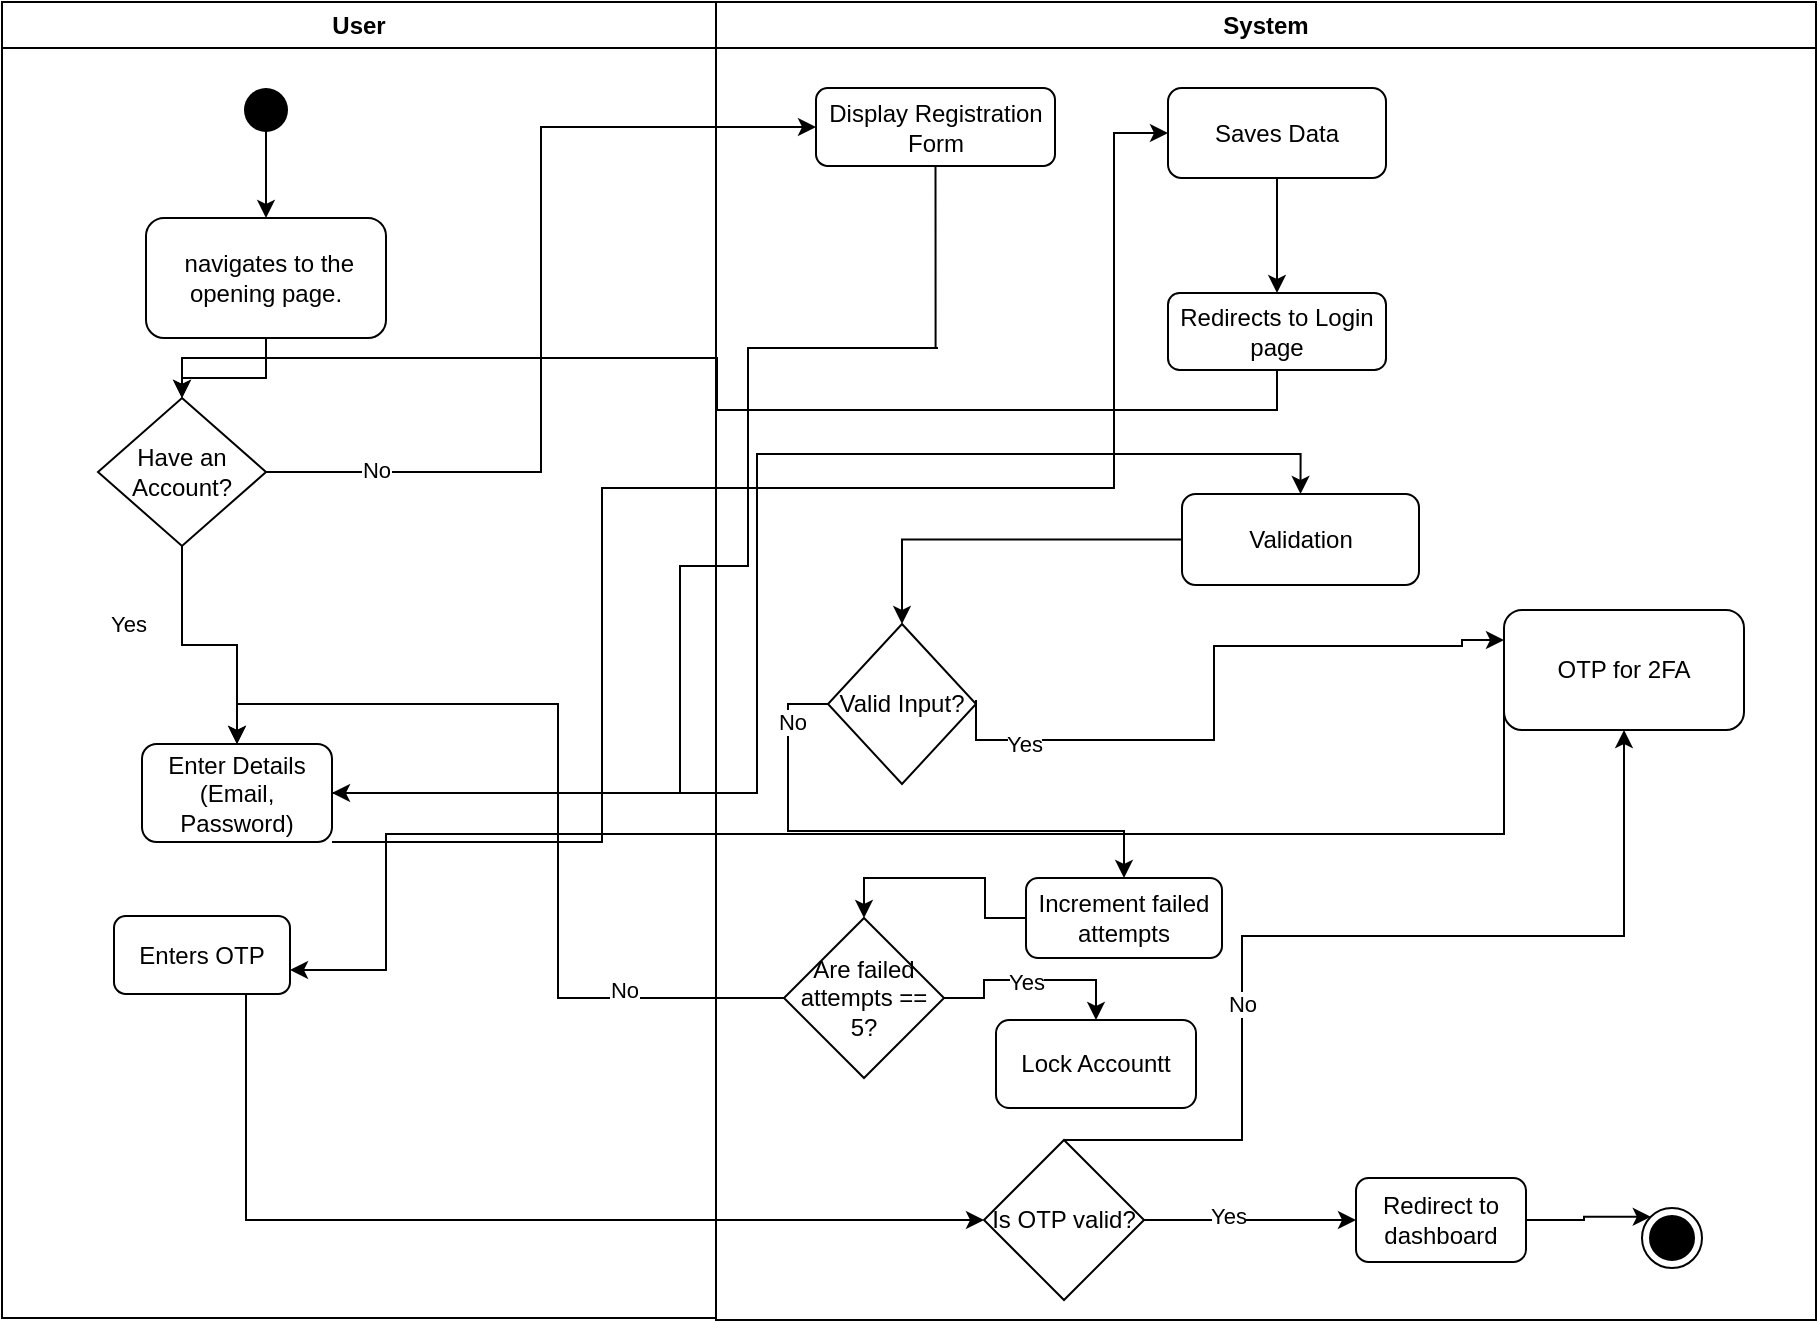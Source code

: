 <mxfile version="26.1.3" pages="3">
  <diagram name="UC-01" id="e7e014a7-5840-1c2e-5031-d8a46d1fe8dd">
    <mxGraphModel dx="1426" dy="747" grid="0" gridSize="10" guides="1" tooltips="1" connect="1" arrows="1" fold="1" page="1" pageScale="1" pageWidth="1169" pageHeight="826" background="none" math="0" shadow="0">
      <root>
        <mxCell id="0" />
        <mxCell id="1" parent="0" />
        <mxCell id="2" value="User" style="swimlane;whiteSpace=wrap" parent="1" vertex="1">
          <mxGeometry x="163" y="128" width="357" height="658" as="geometry" />
        </mxCell>
        <mxCell id="5" value="" style="ellipse;shape=startState;fillColor=#000000;strokeColor=none;" parent="2" vertex="1">
          <mxGeometry x="117" y="39" width="30" height="30" as="geometry" />
        </mxCell>
        <mxCell id="VV1CYcGccoq1wDpdECNR-47" value="" style="edgeStyle=orthogonalEdgeStyle;rounded=0;orthogonalLoop=1;jettySize=auto;html=1;" edge="1" parent="2" source="VV1CYcGccoq1wDpdECNR-43" target="VV1CYcGccoq1wDpdECNR-46">
          <mxGeometry relative="1" as="geometry" />
        </mxCell>
        <mxCell id="VV1CYcGccoq1wDpdECNR-43" value="&amp;nbsp;navigates to the opening page." style="rounded=1;whiteSpace=wrap;html=1;" vertex="1" parent="2">
          <mxGeometry x="72" y="108" width="120" height="60" as="geometry" />
        </mxCell>
        <mxCell id="VV1CYcGccoq1wDpdECNR-44" value="" style="endArrow=classic;html=1;rounded=0;entryX=0.5;entryY=0;entryDx=0;entryDy=0;" edge="1" parent="2" target="VV1CYcGccoq1wDpdECNR-43">
          <mxGeometry width="50" height="50" relative="1" as="geometry">
            <mxPoint x="132" y="54" as="sourcePoint" />
            <mxPoint x="184" y="16" as="targetPoint" />
          </mxGeometry>
        </mxCell>
        <mxCell id="VV1CYcGccoq1wDpdECNR-48" style="edgeStyle=orthogonalEdgeStyle;rounded=0;orthogonalLoop=1;jettySize=auto;html=1;exitX=0.5;exitY=1;exitDx=0;exitDy=0;entryX=0.5;entryY=0;entryDx=0;entryDy=0;" edge="1" parent="2" source="VV1CYcGccoq1wDpdECNR-46" target="VV1CYcGccoq1wDpdECNR-54">
          <mxGeometry relative="1" as="geometry">
            <mxPoint x="31" y="297" as="targetPoint" />
          </mxGeometry>
        </mxCell>
        <mxCell id="VV1CYcGccoq1wDpdECNR-49" value="Yes" style="edgeLabel;html=1;align=center;verticalAlign=middle;resizable=0;points=[];" vertex="1" connectable="0" parent="VV1CYcGccoq1wDpdECNR-48">
          <mxGeometry x="-0.396" y="1" relative="1" as="geometry">
            <mxPoint x="-28" y="1" as="offset" />
          </mxGeometry>
        </mxCell>
        <mxCell id="VV1CYcGccoq1wDpdECNR-46" value="Have an Account?" style="rhombus;whiteSpace=wrap;html=1;" vertex="1" parent="2">
          <mxGeometry x="48" y="198" width="84" height="74" as="geometry" />
        </mxCell>
        <mxCell id="VV1CYcGccoq1wDpdECNR-54" value="Enter Details (Email, Password)" style="rounded=1;whiteSpace=wrap;html=1;" vertex="1" parent="2">
          <mxGeometry x="70" y="371" width="95" height="49" as="geometry" />
        </mxCell>
        <mxCell id="giK2BOZRjFY0O1w0W94y-20" value="Enters OTP" style="rounded=1;whiteSpace=wrap;html=1;" vertex="1" parent="2">
          <mxGeometry x="56" y="457" width="88" height="39" as="geometry" />
        </mxCell>
        <mxCell id="3" value="System" style="swimlane;whiteSpace=wrap" parent="1" vertex="1">
          <mxGeometry x="520" y="128" width="550" height="659" as="geometry" />
        </mxCell>
        <mxCell id="VV1CYcGccoq1wDpdECNR-52" value="Display Registration Form" style="rounded=1;whiteSpace=wrap;html=1;" vertex="1" parent="3">
          <mxGeometry x="50" y="43" width="119.5" height="39" as="geometry" />
        </mxCell>
        <mxCell id="VV1CYcGccoq1wDpdECNR-59" style="edgeStyle=orthogonalEdgeStyle;rounded=0;orthogonalLoop=1;jettySize=auto;html=1;exitX=0.5;exitY=1;exitDx=0;exitDy=0;entryX=0.5;entryY=0;entryDx=0;entryDy=0;" edge="1" parent="3" source="VV1CYcGccoq1wDpdECNR-56" target="VV1CYcGccoq1wDpdECNR-58">
          <mxGeometry relative="1" as="geometry" />
        </mxCell>
        <mxCell id="VV1CYcGccoq1wDpdECNR-56" value="Saves Data" style="rounded=1;whiteSpace=wrap;html=1;" vertex="1" parent="3">
          <mxGeometry x="226" y="43" width="109" height="45" as="geometry" />
        </mxCell>
        <mxCell id="VV1CYcGccoq1wDpdECNR-58" value="Redirects to Login page" style="rounded=1;whiteSpace=wrap;html=1;" vertex="1" parent="3">
          <mxGeometry x="226" y="145.5" width="109" height="38.5" as="geometry" />
        </mxCell>
        <mxCell id="VV1CYcGccoq1wDpdECNR-63" value="Validation" style="rounded=1;whiteSpace=wrap;html=1;" vertex="1" parent="3">
          <mxGeometry x="233" y="246" width="118.5" height="45.5" as="geometry" />
        </mxCell>
        <mxCell id="VV1CYcGccoq1wDpdECNR-65" value="Valid Input?" style="rhombus;whiteSpace=wrap;html=1;" vertex="1" parent="3">
          <mxGeometry x="56" y="311" width="74" height="80" as="geometry" />
        </mxCell>
        <mxCell id="VV1CYcGccoq1wDpdECNR-64" style="edgeStyle=orthogonalEdgeStyle;rounded=0;orthogonalLoop=1;jettySize=auto;html=1;exitX=0;exitY=0.5;exitDx=0;exitDy=0;entryX=0.5;entryY=0;entryDx=0;entryDy=0;" edge="1" parent="3" source="VV1CYcGccoq1wDpdECNR-63" target="VV1CYcGccoq1wDpdECNR-65">
          <mxGeometry relative="1" as="geometry">
            <mxPoint x="98" y="254" as="targetPoint" />
          </mxGeometry>
        </mxCell>
        <mxCell id="VV1CYcGccoq1wDpdECNR-70" value="OTP for 2FA" style="rounded=1;whiteSpace=wrap;html=1;" vertex="1" parent="3">
          <mxGeometry x="394" y="304" width="120" height="60" as="geometry" />
        </mxCell>
        <mxCell id="VV1CYcGccoq1wDpdECNR-69" style="edgeStyle=orthogonalEdgeStyle;rounded=0;orthogonalLoop=1;jettySize=auto;html=1;exitX=1;exitY=0.475;exitDx=0;exitDy=0;entryX=0;entryY=0.25;entryDx=0;entryDy=0;exitPerimeter=0;" edge="1" parent="3" source="VV1CYcGccoq1wDpdECNR-65" target="VV1CYcGccoq1wDpdECNR-70">
          <mxGeometry relative="1" as="geometry">
            <mxPoint x="368.5" y="334" as="targetPoint" />
            <mxPoint x="127.5" y="369" as="sourcePoint" />
            <Array as="points">
              <mxPoint x="130" y="369" />
              <mxPoint x="249" y="369" />
              <mxPoint x="249" y="322" />
              <mxPoint x="373" y="322" />
              <mxPoint x="373" y="319" />
            </Array>
          </mxGeometry>
        </mxCell>
        <mxCell id="giK2BOZRjFY0O1w0W94y-25" value="Yes" style="edgeLabel;html=1;align=center;verticalAlign=middle;resizable=0;points=[];" vertex="1" connectable="0" parent="VV1CYcGccoq1wDpdECNR-69">
          <mxGeometry x="-0.737" y="-2" relative="1" as="geometry">
            <mxPoint as="offset" />
          </mxGeometry>
        </mxCell>
        <mxCell id="VV1CYcGccoq1wDpdECNR-74" value="" style="ellipse;html=1;shape=endState;fillColor=strokeColor;" vertex="1" parent="3">
          <mxGeometry x="463" y="603" width="30" height="30" as="geometry" />
        </mxCell>
        <mxCell id="giK2BOZRjFY0O1w0W94y-6" value="Increment failed attempts" style="rounded=1;whiteSpace=wrap;html=1;" vertex="1" parent="3">
          <mxGeometry x="155" y="438" width="98" height="40" as="geometry" />
        </mxCell>
        <mxCell id="VV1CYcGccoq1wDpdECNR-67" style="edgeStyle=orthogonalEdgeStyle;rounded=0;orthogonalLoop=1;jettySize=auto;html=1;exitX=0;exitY=0.5;exitDx=0;exitDy=0;" edge="1" parent="3" source="VV1CYcGccoq1wDpdECNR-65" target="giK2BOZRjFY0O1w0W94y-6">
          <mxGeometry relative="1" as="geometry" />
        </mxCell>
        <mxCell id="VV1CYcGccoq1wDpdECNR-68" value="No" style="edgeLabel;html=1;align=center;verticalAlign=middle;resizable=0;points=[];" vertex="1" connectable="0" parent="VV1CYcGccoq1wDpdECNR-67">
          <mxGeometry x="-0.788" y="2" relative="1" as="geometry">
            <mxPoint as="offset" />
          </mxGeometry>
        </mxCell>
        <mxCell id="giK2BOZRjFY0O1w0W94y-12" style="edgeStyle=orthogonalEdgeStyle;rounded=0;orthogonalLoop=1;jettySize=auto;html=1;exitX=1;exitY=0.5;exitDx=0;exitDy=0;entryX=0.5;entryY=0;entryDx=0;entryDy=0;" edge="1" parent="3" source="giK2BOZRjFY0O1w0W94y-8" target="giK2BOZRjFY0O1w0W94y-11">
          <mxGeometry relative="1" as="geometry" />
        </mxCell>
        <mxCell id="giK2BOZRjFY0O1w0W94y-13" value="Yes" style="edgeLabel;html=1;align=center;verticalAlign=middle;resizable=0;points=[];" vertex="1" connectable="0" parent="giK2BOZRjFY0O1w0W94y-12">
          <mxGeometry x="-0.056" y="-1" relative="1" as="geometry">
            <mxPoint as="offset" />
          </mxGeometry>
        </mxCell>
        <mxCell id="giK2BOZRjFY0O1w0W94y-8" value="Are failed attempts == 5?" style="rhombus;whiteSpace=wrap;html=1;" vertex="1" parent="3">
          <mxGeometry x="34" y="458" width="80" height="80" as="geometry" />
        </mxCell>
        <mxCell id="giK2BOZRjFY0O1w0W94y-7" style="edgeStyle=orthogonalEdgeStyle;rounded=0;orthogonalLoop=1;jettySize=auto;html=1;exitX=0;exitY=0.5;exitDx=0;exitDy=0;entryX=0.5;entryY=0;entryDx=0;entryDy=0;" edge="1" parent="3" source="giK2BOZRjFY0O1w0W94y-6" target="giK2BOZRjFY0O1w0W94y-8">
          <mxGeometry relative="1" as="geometry" />
        </mxCell>
        <mxCell id="giK2BOZRjFY0O1w0W94y-11" value="Lock Accountt" style="rounded=1;whiteSpace=wrap;html=1;" vertex="1" parent="3">
          <mxGeometry x="140" y="509" width="100" height="44" as="geometry" />
        </mxCell>
        <mxCell id="giK2BOZRjFY0O1w0W94y-22" style="edgeStyle=orthogonalEdgeStyle;rounded=0;orthogonalLoop=1;jettySize=auto;html=1;exitX=0.5;exitY=0;exitDx=0;exitDy=0;entryX=0.5;entryY=1;entryDx=0;entryDy=0;" edge="1" parent="3" source="giK2BOZRjFY0O1w0W94y-14" target="VV1CYcGccoq1wDpdECNR-70">
          <mxGeometry relative="1" as="geometry">
            <Array as="points">
              <mxPoint x="263" y="569" />
              <mxPoint x="263" y="467" />
              <mxPoint x="454" y="467" />
            </Array>
          </mxGeometry>
        </mxCell>
        <mxCell id="giK2BOZRjFY0O1w0W94y-23" value="No" style="edgeLabel;html=1;align=center;verticalAlign=middle;resizable=0;points=[];" vertex="1" connectable="0" parent="giK2BOZRjFY0O1w0W94y-22">
          <mxGeometry x="-0.353" relative="1" as="geometry">
            <mxPoint as="offset" />
          </mxGeometry>
        </mxCell>
        <mxCell id="giK2BOZRjFY0O1w0W94y-14" value="Is OTP valid?" style="rhombus;whiteSpace=wrap;html=1;" vertex="1" parent="3">
          <mxGeometry x="134" y="569" width="80" height="80" as="geometry" />
        </mxCell>
        <mxCell id="giK2BOZRjFY0O1w0W94y-17" value="Redirect to dashboard" style="rounded=1;whiteSpace=wrap;html=1;" vertex="1" parent="3">
          <mxGeometry x="320" y="588" width="85" height="42" as="geometry" />
        </mxCell>
        <mxCell id="giK2BOZRjFY0O1w0W94y-16" style="edgeStyle=orthogonalEdgeStyle;rounded=0;orthogonalLoop=1;jettySize=auto;html=1;exitX=1;exitY=0.5;exitDx=0;exitDy=0;" edge="1" parent="3" source="giK2BOZRjFY0O1w0W94y-14" target="giK2BOZRjFY0O1w0W94y-17">
          <mxGeometry relative="1" as="geometry">
            <mxPoint x="488" y="458" as="targetPoint" />
          </mxGeometry>
        </mxCell>
        <mxCell id="giK2BOZRjFY0O1w0W94y-18" value="Yes" style="edgeLabel;html=1;align=center;verticalAlign=middle;resizable=0;points=[];" vertex="1" connectable="0" parent="giK2BOZRjFY0O1w0W94y-16">
          <mxGeometry x="-0.221" y="2" relative="1" as="geometry">
            <mxPoint as="offset" />
          </mxGeometry>
        </mxCell>
        <mxCell id="giK2BOZRjFY0O1w0W94y-24" style="edgeStyle=orthogonalEdgeStyle;rounded=0;orthogonalLoop=1;jettySize=auto;html=1;exitX=1;exitY=0.5;exitDx=0;exitDy=0;entryX=0;entryY=0;entryDx=0;entryDy=0;" edge="1" parent="3" source="giK2BOZRjFY0O1w0W94y-17" target="VV1CYcGccoq1wDpdECNR-74">
          <mxGeometry relative="1" as="geometry">
            <mxPoint x="455" y="613" as="targetPoint" />
          </mxGeometry>
        </mxCell>
        <mxCell id="VV1CYcGccoq1wDpdECNR-50" style="edgeStyle=orthogonalEdgeStyle;rounded=0;orthogonalLoop=1;jettySize=auto;html=1;exitX=1;exitY=0.5;exitDx=0;exitDy=0;entryX=0;entryY=0.5;entryDx=0;entryDy=0;" edge="1" parent="1" source="VV1CYcGccoq1wDpdECNR-46" target="VV1CYcGccoq1wDpdECNR-52">
          <mxGeometry relative="1" as="geometry">
            <mxPoint x="474" y="189" as="targetPoint" />
          </mxGeometry>
        </mxCell>
        <mxCell id="VV1CYcGccoq1wDpdECNR-51" value="No" style="edgeLabel;html=1;align=center;verticalAlign=middle;resizable=0;points=[];" vertex="1" connectable="0" parent="VV1CYcGccoq1wDpdECNR-50">
          <mxGeometry x="-0.755" y="1" relative="1" as="geometry">
            <mxPoint as="offset" />
          </mxGeometry>
        </mxCell>
        <mxCell id="VV1CYcGccoq1wDpdECNR-53" style="edgeStyle=orthogonalEdgeStyle;rounded=0;orthogonalLoop=1;jettySize=auto;html=1;exitX=0.5;exitY=1;exitDx=0;exitDy=0;entryX=1;entryY=0.5;entryDx=0;entryDy=0;" edge="1" parent="1" source="VV1CYcGccoq1wDpdECNR-52" target="VV1CYcGccoq1wDpdECNR-54">
          <mxGeometry relative="1" as="geometry">
            <mxPoint x="428" y="416" as="targetPoint" />
            <Array as="points">
              <mxPoint x="631" y="301" />
              <mxPoint x="536" y="301" />
              <mxPoint x="536" y="410" />
              <mxPoint x="502" y="410" />
              <mxPoint x="502" y="414" />
            </Array>
          </mxGeometry>
        </mxCell>
        <mxCell id="VV1CYcGccoq1wDpdECNR-57" style="edgeStyle=orthogonalEdgeStyle;rounded=0;orthogonalLoop=1;jettySize=auto;html=1;exitX=1;exitY=1;exitDx=0;exitDy=0;entryX=0;entryY=0.5;entryDx=0;entryDy=0;" edge="1" parent="1" source="VV1CYcGccoq1wDpdECNR-54" target="VV1CYcGccoq1wDpdECNR-56">
          <mxGeometry relative="1" as="geometry">
            <Array as="points">
              <mxPoint x="463" y="371" />
              <mxPoint x="719" y="371" />
              <mxPoint x="719" y="194" />
            </Array>
          </mxGeometry>
        </mxCell>
        <mxCell id="VV1CYcGccoq1wDpdECNR-60" style="edgeStyle=orthogonalEdgeStyle;rounded=0;orthogonalLoop=1;jettySize=auto;html=1;exitX=0.5;exitY=1;exitDx=0;exitDy=0;entryX=0.5;entryY=0;entryDx=0;entryDy=0;" edge="1" parent="1" source="VV1CYcGccoq1wDpdECNR-58" target="VV1CYcGccoq1wDpdECNR-46">
          <mxGeometry relative="1" as="geometry" />
        </mxCell>
        <mxCell id="VV1CYcGccoq1wDpdECNR-62" style="edgeStyle=orthogonalEdgeStyle;rounded=0;orthogonalLoop=1;jettySize=auto;html=1;exitX=1;exitY=0.5;exitDx=0;exitDy=0;entryX=0.5;entryY=0;entryDx=0;entryDy=0;" edge="1" parent="1" source="VV1CYcGccoq1wDpdECNR-54" target="VV1CYcGccoq1wDpdECNR-63">
          <mxGeometry relative="1" as="geometry">
            <mxPoint x="746" y="404" as="targetPoint" />
          </mxGeometry>
        </mxCell>
        <mxCell id="giK2BOZRjFY0O1w0W94y-9" style="edgeStyle=orthogonalEdgeStyle;rounded=0;orthogonalLoop=1;jettySize=auto;html=1;exitX=0;exitY=0.5;exitDx=0;exitDy=0;entryX=0.5;entryY=0;entryDx=0;entryDy=0;" edge="1" parent="1" source="giK2BOZRjFY0O1w0W94y-8" target="VV1CYcGccoq1wDpdECNR-54">
          <mxGeometry relative="1" as="geometry" />
        </mxCell>
        <mxCell id="giK2BOZRjFY0O1w0W94y-10" value="No" style="edgeLabel;html=1;align=center;verticalAlign=middle;resizable=0;points=[];" vertex="1" connectable="0" parent="giK2BOZRjFY0O1w0W94y-9">
          <mxGeometry x="-0.634" y="-4" relative="1" as="geometry">
            <mxPoint as="offset" />
          </mxGeometry>
        </mxCell>
        <mxCell id="giK2BOZRjFY0O1w0W94y-19" style="edgeStyle=orthogonalEdgeStyle;rounded=0;orthogonalLoop=1;jettySize=auto;html=1;exitX=0;exitY=0.75;exitDx=0;exitDy=0;" edge="1" parent="1" source="VV1CYcGccoq1wDpdECNR-70" target="giK2BOZRjFY0O1w0W94y-20">
          <mxGeometry relative="1" as="geometry">
            <mxPoint x="293" y="617" as="targetPoint" />
            <Array as="points">
              <mxPoint x="914" y="544" />
              <mxPoint x="355" y="544" />
              <mxPoint x="355" y="612" />
            </Array>
          </mxGeometry>
        </mxCell>
        <mxCell id="giK2BOZRjFY0O1w0W94y-21" style="edgeStyle=orthogonalEdgeStyle;rounded=0;orthogonalLoop=1;jettySize=auto;html=1;exitX=0.75;exitY=1;exitDx=0;exitDy=0;entryX=0;entryY=0.5;entryDx=0;entryDy=0;" edge="1" parent="1" source="giK2BOZRjFY0O1w0W94y-20" target="giK2BOZRjFY0O1w0W94y-14">
          <mxGeometry relative="1" as="geometry">
            <mxPoint x="570" y="736" as="targetPoint" />
          </mxGeometry>
        </mxCell>
      </root>
    </mxGraphModel>
  </diagram>
  <diagram id="eOd0SkqG6zqOLkIONgKS" name="UC-02">
    <mxGraphModel dx="1426" dy="747" grid="0" gridSize="10" guides="1" tooltips="1" connect="1" arrows="1" fold="1" page="1" pageScale="1" pageWidth="1169" pageHeight="826" math="0" shadow="0">
      <root>
        <mxCell id="0" />
        <mxCell id="1" parent="0" />
        <mxCell id="-8I3b3LnoMXsMyLSP7Zt-1" value="Administrator" style="swimlane;whiteSpace=wrap" vertex="1" parent="1">
          <mxGeometry x="163" y="128" width="357" height="570" as="geometry" />
        </mxCell>
        <mxCell id="-8I3b3LnoMXsMyLSP7Zt-2" value="" style="ellipse;shape=startState;fillColor=#000000;strokeColor=none;" vertex="1" parent="-8I3b3LnoMXsMyLSP7Zt-1">
          <mxGeometry x="117" y="39" width="30" height="30" as="geometry" />
        </mxCell>
        <mxCell id="-8I3b3LnoMXsMyLSP7Zt-4" value="&lt;span style=&quot;&quot; data-end=&quot;804&quot; data-start=&quot;777&quot;&gt;Log in as Administrator&lt;/span&gt;." style="rounded=1;whiteSpace=wrap;html=1;" vertex="1" parent="-8I3b3LnoMXsMyLSP7Zt-1">
          <mxGeometry x="72" y="108" width="120" height="60" as="geometry" />
        </mxCell>
        <mxCell id="-8I3b3LnoMXsMyLSP7Zt-5" value="" style="endArrow=classic;html=1;rounded=0;entryX=0.5;entryY=0;entryDx=0;entryDy=0;" edge="1" parent="-8I3b3LnoMXsMyLSP7Zt-1" target="-8I3b3LnoMXsMyLSP7Zt-4">
          <mxGeometry width="50" height="50" relative="1" as="geometry">
            <mxPoint x="132" y="54" as="sourcePoint" />
            <mxPoint x="184" y="16" as="targetPoint" />
          </mxGeometry>
        </mxCell>
        <mxCell id="OHcK8cyVMIGICkLCEjp7-1" value="Navigate to User Management Page" style="rounded=1;whiteSpace=wrap;html=1;" vertex="1" parent="-8I3b3LnoMXsMyLSP7Zt-1">
          <mxGeometry x="74" y="195" width="120" height="60" as="geometry" />
        </mxCell>
        <mxCell id="OHcK8cyVMIGICkLCEjp7-2" value="Select User for Role Assignment" style="rounded=1;whiteSpace=wrap;html=1;" vertex="1" parent="-8I3b3LnoMXsMyLSP7Zt-1">
          <mxGeometry x="77" y="287" width="120" height="60" as="geometry" />
        </mxCell>
        <mxCell id="OHcK8cyVMIGICkLCEjp7-3" value="Select Role" style="rounded=1;whiteSpace=wrap;html=1;" vertex="1" parent="-8I3b3LnoMXsMyLSP7Zt-1">
          <mxGeometry x="153" y="371" width="120" height="60" as="geometry" />
        </mxCell>
        <mxCell id="-8I3b3LnoMXsMyLSP7Zt-11" value="System" style="swimlane;whiteSpace=wrap" vertex="1" parent="1">
          <mxGeometry x="521" y="130" width="403" height="570" as="geometry" />
        </mxCell>
        <mxCell id="OHcK8cyVMIGICkLCEjp7-22" style="edgeStyle=orthogonalEdgeStyle;rounded=0;orthogonalLoop=1;jettySize=auto;html=1;exitX=0.5;exitY=1;exitDx=0;exitDy=0;entryX=0.5;entryY=0;entryDx=0;entryDy=0;" edge="1" parent="-8I3b3LnoMXsMyLSP7Zt-11" source="OHcK8cyVMIGICkLCEjp7-5" target="OHcK8cyVMIGICkLCEjp7-21">
          <mxGeometry relative="1" as="geometry" />
        </mxCell>
        <mxCell id="OHcK8cyVMIGICkLCEjp7-5" value="Validate Admin Credentials" style="rounded=1;whiteSpace=wrap;html=1;" vertex="1" parent="-8I3b3LnoMXsMyLSP7Zt-11">
          <mxGeometry x="22" y="43" width="120" height="60" as="geometry" />
        </mxCell>
        <mxCell id="OHcK8cyVMIGICkLCEjp7-6" value="&lt;span style=&quot;&quot; data-end=&quot;1227&quot; data-start=&quot;1200&quot;&gt;Display Admin Dashboard&lt;/span&gt;." style="rounded=1;whiteSpace=wrap;html=1;" vertex="1" parent="-8I3b3LnoMXsMyLSP7Zt-11">
          <mxGeometry x="253" y="47" width="120" height="60" as="geometry" />
        </mxCell>
        <mxCell id="OHcK8cyVMIGICkLCEjp7-7" value="Display User List" style="rounded=1;whiteSpace=wrap;html=1;" vertex="1" parent="-8I3b3LnoMXsMyLSP7Zt-11">
          <mxGeometry x="42" y="223" width="120" height="60" as="geometry" />
        </mxCell>
        <mxCell id="OHcK8cyVMIGICkLCEjp7-8" value="Display Available Roles" style="rounded=1;whiteSpace=wrap;html=1;" vertex="1" parent="-8I3b3LnoMXsMyLSP7Zt-11">
          <mxGeometry x="246" y="223" width="120" height="60" as="geometry" />
        </mxCell>
        <mxCell id="OHcK8cyVMIGICkLCEjp7-34" style="edgeStyle=orthogonalEdgeStyle;rounded=0;orthogonalLoop=1;jettySize=auto;html=1;exitX=0.5;exitY=1;exitDx=0;exitDy=0;entryX=0.5;entryY=0;entryDx=0;entryDy=0;" edge="1" parent="-8I3b3LnoMXsMyLSP7Zt-11" source="OHcK8cyVMIGICkLCEjp7-9" target="OHcK8cyVMIGICkLCEjp7-33">
          <mxGeometry relative="1" as="geometry" />
        </mxCell>
        <mxCell id="OHcK8cyVMIGICkLCEjp7-9" value="Check Role Validity" style="rounded=1;whiteSpace=wrap;html=1;" vertex="1" parent="-8I3b3LnoMXsMyLSP7Zt-11">
          <mxGeometry x="264" y="301" width="120" height="60" as="geometry" />
        </mxCell>
        <mxCell id="OHcK8cyVMIGICkLCEjp7-23" style="edgeStyle=orthogonalEdgeStyle;rounded=0;orthogonalLoop=1;jettySize=auto;html=1;exitX=1;exitY=0.5;exitDx=0;exitDy=0;entryX=0;entryY=0.5;entryDx=0;entryDy=0;" edge="1" parent="-8I3b3LnoMXsMyLSP7Zt-11" source="OHcK8cyVMIGICkLCEjp7-21" target="OHcK8cyVMIGICkLCEjp7-6">
          <mxGeometry relative="1" as="geometry" />
        </mxCell>
        <mxCell id="OHcK8cyVMIGICkLCEjp7-24" value="Yes" style="edgeLabel;html=1;align=center;verticalAlign=middle;resizable=0;points=[];" vertex="1" connectable="0" parent="OHcK8cyVMIGICkLCEjp7-23">
          <mxGeometry x="-0.457" y="-2" relative="1" as="geometry">
            <mxPoint x="1" y="1" as="offset" />
          </mxGeometry>
        </mxCell>
        <mxCell id="OHcK8cyVMIGICkLCEjp7-21" value="Are credentials correct?" style="rhombus;whiteSpace=wrap;html=1;" vertex="1" parent="-8I3b3LnoMXsMyLSP7Zt-11">
          <mxGeometry x="45" y="118" width="80" height="80" as="geometry" />
        </mxCell>
        <mxCell id="OHcK8cyVMIGICkLCEjp7-35" style="edgeStyle=orthogonalEdgeStyle;rounded=0;orthogonalLoop=1;jettySize=auto;html=1;exitX=1;exitY=0.5;exitDx=0;exitDy=0;" edge="1" parent="-8I3b3LnoMXsMyLSP7Zt-11" source="OHcK8cyVMIGICkLCEjp7-33" target="OHcK8cyVMIGICkLCEjp7-10">
          <mxGeometry relative="1" as="geometry" />
        </mxCell>
        <mxCell id="OHcK8cyVMIGICkLCEjp7-36" value="Yes" style="edgeLabel;html=1;align=center;verticalAlign=middle;resizable=0;points=[];" vertex="1" connectable="0" parent="OHcK8cyVMIGICkLCEjp7-35">
          <mxGeometry x="0.188" relative="1" as="geometry">
            <mxPoint as="offset" />
          </mxGeometry>
        </mxCell>
        <mxCell id="OHcK8cyVMIGICkLCEjp7-33" value="Is Role Valid?" style="rhombus;whiteSpace=wrap;html=1;" vertex="1" parent="-8I3b3LnoMXsMyLSP7Zt-11">
          <mxGeometry x="93" y="382" width="80" height="80" as="geometry" />
        </mxCell>
        <mxCell id="OHcK8cyVMIGICkLCEjp7-40" style="edgeStyle=orthogonalEdgeStyle;rounded=0;orthogonalLoop=1;jettySize=auto;html=1;exitX=0.5;exitY=1;exitDx=0;exitDy=0;entryX=0.5;entryY=0;entryDx=0;entryDy=0;" edge="1" parent="-8I3b3LnoMXsMyLSP7Zt-11" source="OHcK8cyVMIGICkLCEjp7-10" target="OHcK8cyVMIGICkLCEjp7-18">
          <mxGeometry relative="1" as="geometry" />
        </mxCell>
        <mxCell id="OHcK8cyVMIGICkLCEjp7-10" value="&lt;span data-end=&quot;1474&quot; data-start=&quot;1451&quot;&gt;Assign Role to User&lt;/span&gt;" style="rounded=1;whiteSpace=wrap;html=1;" vertex="1" parent="-8I3b3LnoMXsMyLSP7Zt-11">
          <mxGeometry x="253" y="401.5" width="126" height="41" as="geometry" />
        </mxCell>
        <mxCell id="2JtrCiouz0wpr9xXAh8N-2" style="edgeStyle=orthogonalEdgeStyle;rounded=0;orthogonalLoop=1;jettySize=auto;html=1;exitX=1;exitY=0.5;exitDx=0;exitDy=0;" edge="1" parent="-8I3b3LnoMXsMyLSP7Zt-11" source="OHcK8cyVMIGICkLCEjp7-18" target="2JtrCiouz0wpr9xXAh8N-1">
          <mxGeometry relative="1" as="geometry" />
        </mxCell>
        <mxCell id="OHcK8cyVMIGICkLCEjp7-18" value="Notify User of Role Change" style="rounded=1;whiteSpace=wrap;html=1;" vertex="1" parent="-8I3b3LnoMXsMyLSP7Zt-11">
          <mxGeometry x="40" y="483" width="120" height="60" as="geometry" />
        </mxCell>
        <mxCell id="2JtrCiouz0wpr9xXAh8N-1" value="" style="ellipse;html=1;shape=endState;fillColor=strokeColor;" vertex="1" parent="-8I3b3LnoMXsMyLSP7Zt-11">
          <mxGeometry x="234" y="498" width="30" height="30" as="geometry" />
        </mxCell>
        <mxCell id="OHcK8cyVMIGICkLCEjp7-20" style="edgeStyle=orthogonalEdgeStyle;rounded=0;orthogonalLoop=1;jettySize=auto;html=1;exitX=1;exitY=0.5;exitDx=0;exitDy=0;entryX=0;entryY=0.5;entryDx=0;entryDy=0;" edge="1" parent="1" source="-8I3b3LnoMXsMyLSP7Zt-4" target="OHcK8cyVMIGICkLCEjp7-5">
          <mxGeometry relative="1" as="geometry" />
        </mxCell>
        <mxCell id="OHcK8cyVMIGICkLCEjp7-25" style="edgeStyle=orthogonalEdgeStyle;rounded=0;orthogonalLoop=1;jettySize=auto;html=1;exitX=0;exitY=0.5;exitDx=0;exitDy=0;entryX=0.5;entryY=0;entryDx=0;entryDy=0;" edge="1" parent="1" source="OHcK8cyVMIGICkLCEjp7-21" target="-8I3b3LnoMXsMyLSP7Zt-4">
          <mxGeometry relative="1" as="geometry" />
        </mxCell>
        <mxCell id="OHcK8cyVMIGICkLCEjp7-26" value="No" style="edgeLabel;html=1;align=center;verticalAlign=middle;resizable=0;points=[];" vertex="1" connectable="0" parent="OHcK8cyVMIGICkLCEjp7-25">
          <mxGeometry x="-0.667" y="2" relative="1" as="geometry">
            <mxPoint as="offset" />
          </mxGeometry>
        </mxCell>
        <mxCell id="OHcK8cyVMIGICkLCEjp7-27" style="edgeStyle=orthogonalEdgeStyle;rounded=0;orthogonalLoop=1;jettySize=auto;html=1;exitX=0.25;exitY=1;exitDx=0;exitDy=0;entryX=1;entryY=0.25;entryDx=0;entryDy=0;" edge="1" parent="1" source="OHcK8cyVMIGICkLCEjp7-6" target="OHcK8cyVMIGICkLCEjp7-1">
          <mxGeometry relative="1" as="geometry" />
        </mxCell>
        <mxCell id="OHcK8cyVMIGICkLCEjp7-28" style="edgeStyle=orthogonalEdgeStyle;rounded=0;orthogonalLoop=1;jettySize=auto;html=1;exitX=1;exitY=0.5;exitDx=0;exitDy=0;" edge="1" parent="1" source="OHcK8cyVMIGICkLCEjp7-1" target="OHcK8cyVMIGICkLCEjp7-7">
          <mxGeometry relative="1" as="geometry" />
        </mxCell>
        <mxCell id="OHcK8cyVMIGICkLCEjp7-29" style="edgeStyle=orthogonalEdgeStyle;rounded=0;orthogonalLoop=1;jettySize=auto;html=1;exitX=0.25;exitY=1;exitDx=0;exitDy=0;" edge="1" parent="1" source="OHcK8cyVMIGICkLCEjp7-7" target="OHcK8cyVMIGICkLCEjp7-2">
          <mxGeometry relative="1" as="geometry" />
        </mxCell>
        <mxCell id="OHcK8cyVMIGICkLCEjp7-30" style="edgeStyle=orthogonalEdgeStyle;rounded=0;orthogonalLoop=1;jettySize=auto;html=1;exitX=1;exitY=0.5;exitDx=0;exitDy=0;entryX=0;entryY=0.75;entryDx=0;entryDy=0;" edge="1" parent="1" source="OHcK8cyVMIGICkLCEjp7-2" target="OHcK8cyVMIGICkLCEjp7-8">
          <mxGeometry relative="1" as="geometry">
            <Array as="points">
              <mxPoint x="524" y="445" />
              <mxPoint x="524" y="437" />
              <mxPoint x="687" y="437" />
            </Array>
          </mxGeometry>
        </mxCell>
        <mxCell id="OHcK8cyVMIGICkLCEjp7-31" style="edgeStyle=orthogonalEdgeStyle;rounded=0;orthogonalLoop=1;jettySize=auto;html=1;exitX=0.25;exitY=1;exitDx=0;exitDy=0;" edge="1" parent="1" source="OHcK8cyVMIGICkLCEjp7-8" target="OHcK8cyVMIGICkLCEjp7-3">
          <mxGeometry relative="1" as="geometry" />
        </mxCell>
        <mxCell id="OHcK8cyVMIGICkLCEjp7-32" style="edgeStyle=orthogonalEdgeStyle;rounded=0;orthogonalLoop=1;jettySize=auto;html=1;exitX=1;exitY=0.5;exitDx=0;exitDy=0;entryX=0;entryY=0.5;entryDx=0;entryDy=0;" edge="1" parent="1" source="OHcK8cyVMIGICkLCEjp7-3" target="OHcK8cyVMIGICkLCEjp7-9">
          <mxGeometry relative="1" as="geometry" />
        </mxCell>
        <mxCell id="OHcK8cyVMIGICkLCEjp7-38" style="edgeStyle=orthogonalEdgeStyle;rounded=0;orthogonalLoop=1;jettySize=auto;html=1;exitX=0;exitY=0.5;exitDx=0;exitDy=0;entryX=0.75;entryY=0;entryDx=0;entryDy=0;" edge="1" parent="1" source="OHcK8cyVMIGICkLCEjp7-33" target="OHcK8cyVMIGICkLCEjp7-3">
          <mxGeometry relative="1" as="geometry" />
        </mxCell>
        <mxCell id="OHcK8cyVMIGICkLCEjp7-39" value="No" style="edgeLabel;html=1;align=center;verticalAlign=middle;resizable=0;points=[];" vertex="1" connectable="0" parent="OHcK8cyVMIGICkLCEjp7-38">
          <mxGeometry x="-0.565" y="-3" relative="1" as="geometry">
            <mxPoint as="offset" />
          </mxGeometry>
        </mxCell>
      </root>
    </mxGraphModel>
  </diagram>
  <diagram id="I0KYCkXtI4981liqCa8N" name="UC-03">
    <mxGraphModel dx="1426" dy="747" grid="0" gridSize="10" guides="1" tooltips="1" connect="1" arrows="1" fold="1" page="1" pageScale="1" pageWidth="1169" pageHeight="826" math="0" shadow="0">
      <root>
        <mxCell id="0" />
        <mxCell id="1" parent="0" />
        <mxCell id="CnhMNXb0z1Ctimr2AvSr-1" value="User" style="swimlane;whiteSpace=wrap" vertex="1" parent="1">
          <mxGeometry x="163" y="128" width="357" height="658" as="geometry" />
        </mxCell>
        <mxCell id="CnhMNXb0z1Ctimr2AvSr-2" value="" style="ellipse;shape=startState;fillColor=#000000;strokeColor=none;" vertex="1" parent="CnhMNXb0z1Ctimr2AvSr-1">
          <mxGeometry x="117" y="39" width="30" height="30" as="geometry" />
        </mxCell>
        <mxCell id="CnhMNXb0z1Ctimr2AvSr-4" value="navigates to the opening page." style="rounded=1;whiteSpace=wrap;html=1;" vertex="1" parent="CnhMNXb0z1Ctimr2AvSr-1">
          <mxGeometry x="72" y="108" width="120" height="60" as="geometry" />
        </mxCell>
        <mxCell id="CnhMNXb0z1Ctimr2AvSr-5" value="" style="endArrow=classic;html=1;rounded=0;entryX=0.5;entryY=0;entryDx=0;entryDy=0;" edge="1" parent="CnhMNXb0z1Ctimr2AvSr-1" target="CnhMNXb0z1Ctimr2AvSr-4">
          <mxGeometry width="50" height="50" relative="1" as="geometry">
            <mxPoint x="132" y="54" as="sourcePoint" />
            <mxPoint x="184" y="16" as="targetPoint" />
          </mxGeometry>
        </mxCell>
        <mxCell id="QUmJKJDUgkjuEgw6ow2i-2" value="Selects &quot;Forgot Password&quot;" style="rounded=1;whiteSpace=wrap;html=1;" vertex="1" parent="CnhMNXb0z1Ctimr2AvSr-1">
          <mxGeometry x="72" y="200" width="120" height="60" as="geometry" />
        </mxCell>
        <mxCell id="QUmJKJDUgkjuEgw6ow2i-1" style="edgeStyle=orthogonalEdgeStyle;rounded=0;orthogonalLoop=1;jettySize=auto;html=1;exitX=0.5;exitY=1;exitDx=0;exitDy=0;" edge="1" parent="CnhMNXb0z1Ctimr2AvSr-1" source="CnhMNXb0z1Ctimr2AvSr-4" target="QUmJKJDUgkjuEgw6ow2i-2">
          <mxGeometry relative="1" as="geometry">
            <mxPoint x="132" y="213" as="targetPoint" />
          </mxGeometry>
        </mxCell>
        <mxCell id="QUmJKJDUgkjuEgw6ow2i-6" value="enters email and submits" style="rounded=1;whiteSpace=wrap;html=1;" vertex="1" parent="CnhMNXb0z1Ctimr2AvSr-1">
          <mxGeometry x="77" y="289" width="120" height="60" as="geometry" />
        </mxCell>
        <mxCell id="QUmJKJDUgkjuEgw6ow2i-20" style="edgeStyle=orthogonalEdgeStyle;rounded=0;orthogonalLoop=1;jettySize=auto;html=1;exitX=0.5;exitY=1;exitDx=0;exitDy=0;entryX=0.5;entryY=0;entryDx=0;entryDy=0;" edge="1" parent="CnhMNXb0z1Ctimr2AvSr-1" source="QUmJKJDUgkjuEgw6ow2i-14" target="QUmJKJDUgkjuEgw6ow2i-19">
          <mxGeometry relative="1" as="geometry" />
        </mxCell>
        <mxCell id="QUmJKJDUgkjuEgw6ow2i-14" value="Clicks the reset link" style="rounded=1;whiteSpace=wrap;html=1;" vertex="1" parent="CnhMNXb0z1Ctimr2AvSr-1">
          <mxGeometry x="77" y="395" width="120" height="60" as="geometry" />
        </mxCell>
        <mxCell id="QUmJKJDUgkjuEgw6ow2i-19" value="Enters new password" style="rounded=1;whiteSpace=wrap;html=1;" vertex="1" parent="CnhMNXb0z1Ctimr2AvSr-1">
          <mxGeometry x="63" y="478" width="120" height="60" as="geometry" />
        </mxCell>
        <mxCell id="QUmJKJDUgkjuEgw6ow2i-15" style="edgeStyle=orthogonalEdgeStyle;rounded=0;orthogonalLoop=1;jettySize=auto;html=1;exitX=0.5;exitY=1;exitDx=0;exitDy=0;" edge="1" parent="CnhMNXb0z1Ctimr2AvSr-1" source="QUmJKJDUgkjuEgw6ow2i-19">
          <mxGeometry relative="1" as="geometry">
            <mxPoint x="411" y="489" as="targetPoint" />
            <mxPoint x="114" y="527" as="sourcePoint" />
            <Array as="points">
              <mxPoint x="113" y="544" />
              <mxPoint x="190" y="544" />
              <mxPoint x="190" y="489" />
            </Array>
          </mxGeometry>
        </mxCell>
        <mxCell id="CnhMNXb0z1Ctimr2AvSr-11" value="System" style="swimlane;whiteSpace=wrap" vertex="1" parent="1">
          <mxGeometry x="520" y="128" width="544" height="658" as="geometry" />
        </mxCell>
        <mxCell id="QUmJKJDUgkjuEgw6ow2i-4" value="Requests the email address." style="rounded=1;whiteSpace=wrap;html=1;" vertex="1" parent="CnhMNXb0z1Ctimr2AvSr-11">
          <mxGeometry x="87" y="52" width="120" height="60" as="geometry" />
        </mxCell>
        <mxCell id="QUmJKJDUgkjuEgw6ow2i-9" style="edgeStyle=orthogonalEdgeStyle;rounded=0;orthogonalLoop=1;jettySize=auto;html=1;exitX=1;exitY=0.5;exitDx=0;exitDy=0;entryX=1;entryY=0.5;entryDx=0;entryDy=0;" edge="1" parent="CnhMNXb0z1Ctimr2AvSr-11" source="QUmJKJDUgkjuEgw6ow2i-8" target="QUmJKJDUgkjuEgw6ow2i-4">
          <mxGeometry relative="1" as="geometry" />
        </mxCell>
        <mxCell id="QUmJKJDUgkjuEgw6ow2i-10" value="No" style="edgeLabel;html=1;align=center;verticalAlign=middle;resizable=0;points=[];" vertex="1" connectable="0" parent="QUmJKJDUgkjuEgw6ow2i-9">
          <mxGeometry x="-0.925" y="-1" relative="1" as="geometry">
            <mxPoint as="offset" />
          </mxGeometry>
        </mxCell>
        <mxCell id="QUmJKJDUgkjuEgw6ow2i-8" value="Is the email valid" style="rhombus;whiteSpace=wrap;html=1;" vertex="1" parent="CnhMNXb0z1Ctimr2AvSr-11">
          <mxGeometry x="224" y="292" width="80" height="80" as="geometry" />
        </mxCell>
        <mxCell id="QUmJKJDUgkjuEgw6ow2i-12" value="Sends reset link via email" style="rounded=1;whiteSpace=wrap;html=1;" vertex="1" parent="CnhMNXb0z1Ctimr2AvSr-11">
          <mxGeometry x="204" y="400" width="120" height="60" as="geometry" />
        </mxCell>
        <mxCell id="QUmJKJDUgkjuEgw6ow2i-11" style="edgeStyle=orthogonalEdgeStyle;rounded=0;orthogonalLoop=1;jettySize=auto;html=1;exitX=0.5;exitY=1;exitDx=0;exitDy=0;" edge="1" parent="CnhMNXb0z1Ctimr2AvSr-11" source="QUmJKJDUgkjuEgw6ow2i-8" target="QUmJKJDUgkjuEgw6ow2i-12">
          <mxGeometry relative="1" as="geometry">
            <mxPoint x="214" y="452" as="targetPoint" />
          </mxGeometry>
        </mxCell>
        <mxCell id="QUmJKJDUgkjuEgw6ow2i-16" value="validates the new password" style="rounded=1;whiteSpace=wrap;html=1;" vertex="1" parent="CnhMNXb0z1Ctimr2AvSr-11">
          <mxGeometry x="53" y="462" width="120" height="60" as="geometry" />
        </mxCell>
        <mxCell id="QUmJKJDUgkjuEgw6ow2i-26" style="edgeStyle=orthogonalEdgeStyle;rounded=0;orthogonalLoop=1;jettySize=auto;html=1;exitX=1;exitY=0.5;exitDx=0;exitDy=0;entryX=0;entryY=0.5;entryDx=0;entryDy=0;" edge="1" parent="CnhMNXb0z1Ctimr2AvSr-11" source="QUmJKJDUgkjuEgw6ow2i-18" target="QUmJKJDUgkjuEgw6ow2i-25">
          <mxGeometry relative="1" as="geometry" />
        </mxCell>
        <mxCell id="QUmJKJDUgkjuEgw6ow2i-27" value="Yes" style="edgeLabel;html=1;align=center;verticalAlign=middle;resizable=0;points=[];" vertex="1" connectable="0" parent="QUmJKJDUgkjuEgw6ow2i-26">
          <mxGeometry x="-0.209" y="-3" relative="1" as="geometry">
            <mxPoint as="offset" />
          </mxGeometry>
        </mxCell>
        <mxCell id="QUmJKJDUgkjuEgw6ow2i-18" value="Is password format correct" style="rhombus;whiteSpace=wrap;html=1;" vertex="1" parent="CnhMNXb0z1Ctimr2AvSr-11">
          <mxGeometry x="230" y="479" width="80" height="80" as="geometry" />
        </mxCell>
        <mxCell id="QUmJKJDUgkjuEgw6ow2i-17" style="edgeStyle=orthogonalEdgeStyle;rounded=0;orthogonalLoop=1;jettySize=auto;html=1;exitX=1;exitY=0.5;exitDx=0;exitDy=0;" edge="1" parent="CnhMNXb0z1Ctimr2AvSr-11" source="QUmJKJDUgkjuEgw6ow2i-16" target="QUmJKJDUgkjuEgw6ow2i-18">
          <mxGeometry relative="1" as="geometry">
            <mxPoint x="224" y="500" as="targetPoint" />
          </mxGeometry>
        </mxCell>
        <mxCell id="QUmJKJDUgkjuEgw6ow2i-25" value="Logs user out of all active sessions" style="rounded=1;whiteSpace=wrap;html=1;" vertex="1" parent="CnhMNXb0z1Ctimr2AvSr-11">
          <mxGeometry x="348" y="484" width="120" height="60" as="geometry" />
        </mxCell>
        <mxCell id="QUmJKJDUgkjuEgw6ow2i-31" style="edgeStyle=orthogonalEdgeStyle;rounded=0;orthogonalLoop=1;jettySize=auto;html=1;exitX=1;exitY=0.5;exitDx=0;exitDy=0;" edge="1" parent="CnhMNXb0z1Ctimr2AvSr-11" source="QUmJKJDUgkjuEgw6ow2i-29" target="QUmJKJDUgkjuEgw6ow2i-30">
          <mxGeometry relative="1" as="geometry" />
        </mxCell>
        <mxCell id="QUmJKJDUgkjuEgw6ow2i-29" value="Redirect user to login page" style="rounded=1;whiteSpace=wrap;html=1;" vertex="1" parent="CnhMNXb0z1Ctimr2AvSr-11">
          <mxGeometry x="68" y="584" width="120" height="60" as="geometry" />
        </mxCell>
        <mxCell id="QUmJKJDUgkjuEgw6ow2i-28" style="edgeStyle=orthogonalEdgeStyle;rounded=0;orthogonalLoop=1;jettySize=auto;html=1;exitX=0.5;exitY=1;exitDx=0;exitDy=0;" edge="1" parent="CnhMNXb0z1Ctimr2AvSr-11" source="QUmJKJDUgkjuEgw6ow2i-25" target="QUmJKJDUgkjuEgw6ow2i-29">
          <mxGeometry relative="1" as="geometry">
            <mxPoint x="124" y="601" as="targetPoint" />
          </mxGeometry>
        </mxCell>
        <mxCell id="QUmJKJDUgkjuEgw6ow2i-30" value="" style="ellipse;html=1;shape=endState;fillColor=strokeColor;" vertex="1" parent="CnhMNXb0z1Ctimr2AvSr-11">
          <mxGeometry x="304" y="599" width="30" height="30" as="geometry" />
        </mxCell>
        <mxCell id="QUmJKJDUgkjuEgw6ow2i-3" style="edgeStyle=orthogonalEdgeStyle;rounded=0;orthogonalLoop=1;jettySize=auto;html=1;exitX=1;exitY=0.5;exitDx=0;exitDy=0;" edge="1" parent="1" source="QUmJKJDUgkjuEgw6ow2i-2" target="QUmJKJDUgkjuEgw6ow2i-4">
          <mxGeometry relative="1" as="geometry">
            <mxPoint x="573" y="209" as="targetPoint" />
          </mxGeometry>
        </mxCell>
        <mxCell id="QUmJKJDUgkjuEgw6ow2i-5" style="edgeStyle=orthogonalEdgeStyle;rounded=0;orthogonalLoop=1;jettySize=auto;html=1;exitX=0.75;exitY=1;exitDx=0;exitDy=0;" edge="1" parent="1" source="QUmJKJDUgkjuEgw6ow2i-4" target="QUmJKJDUgkjuEgw6ow2i-6">
          <mxGeometry relative="1" as="geometry">
            <mxPoint x="339" y="446" as="targetPoint" />
            <mxPoint x="791" y="226" as="sourcePoint" />
            <Array as="points">
              <mxPoint x="697" y="442" />
              <mxPoint x="339" y="442" />
            </Array>
          </mxGeometry>
        </mxCell>
        <mxCell id="QUmJKJDUgkjuEgw6ow2i-7" style="edgeStyle=orthogonalEdgeStyle;rounded=0;orthogonalLoop=1;jettySize=auto;html=1;exitX=1;exitY=1;exitDx=0;exitDy=0;" edge="1" parent="1" source="QUmJKJDUgkjuEgw6ow2i-6" target="QUmJKJDUgkjuEgw6ow2i-8">
          <mxGeometry relative="1" as="geometry">
            <mxPoint x="673" y="493" as="targetPoint" />
            <Array as="points">
              <mxPoint x="360" y="497" />
              <mxPoint x="648" y="497" />
            </Array>
          </mxGeometry>
        </mxCell>
        <mxCell id="QUmJKJDUgkjuEgw6ow2i-13" style="edgeStyle=orthogonalEdgeStyle;rounded=0;orthogonalLoop=1;jettySize=auto;html=1;exitX=0;exitY=0.5;exitDx=0;exitDy=0;" edge="1" parent="1" source="QUmJKJDUgkjuEgw6ow2i-12" target="QUmJKJDUgkjuEgw6ow2i-14">
          <mxGeometry relative="1" as="geometry">
            <mxPoint x="333" y="572" as="targetPoint" />
          </mxGeometry>
        </mxCell>
        <mxCell id="QUmJKJDUgkjuEgw6ow2i-21" style="edgeStyle=orthogonalEdgeStyle;rounded=0;orthogonalLoop=1;jettySize=auto;html=1;exitX=0;exitY=1;exitDx=0;exitDy=0;entryX=0.75;entryY=0;entryDx=0;entryDy=0;" edge="1" parent="1" source="QUmJKJDUgkjuEgw6ow2i-18" target="QUmJKJDUgkjuEgw6ow2i-19">
          <mxGeometry relative="1" as="geometry" />
        </mxCell>
        <mxCell id="QUmJKJDUgkjuEgw6ow2i-22" value="No" style="edgeLabel;html=1;align=center;verticalAlign=middle;resizable=0;points=[];" vertex="1" connectable="0" parent="QUmJKJDUgkjuEgw6ow2i-21">
          <mxGeometry x="-0.326" y="3" relative="1" as="geometry">
            <mxPoint as="offset" />
          </mxGeometry>
        </mxCell>
      </root>
    </mxGraphModel>
  </diagram>
</mxfile>
